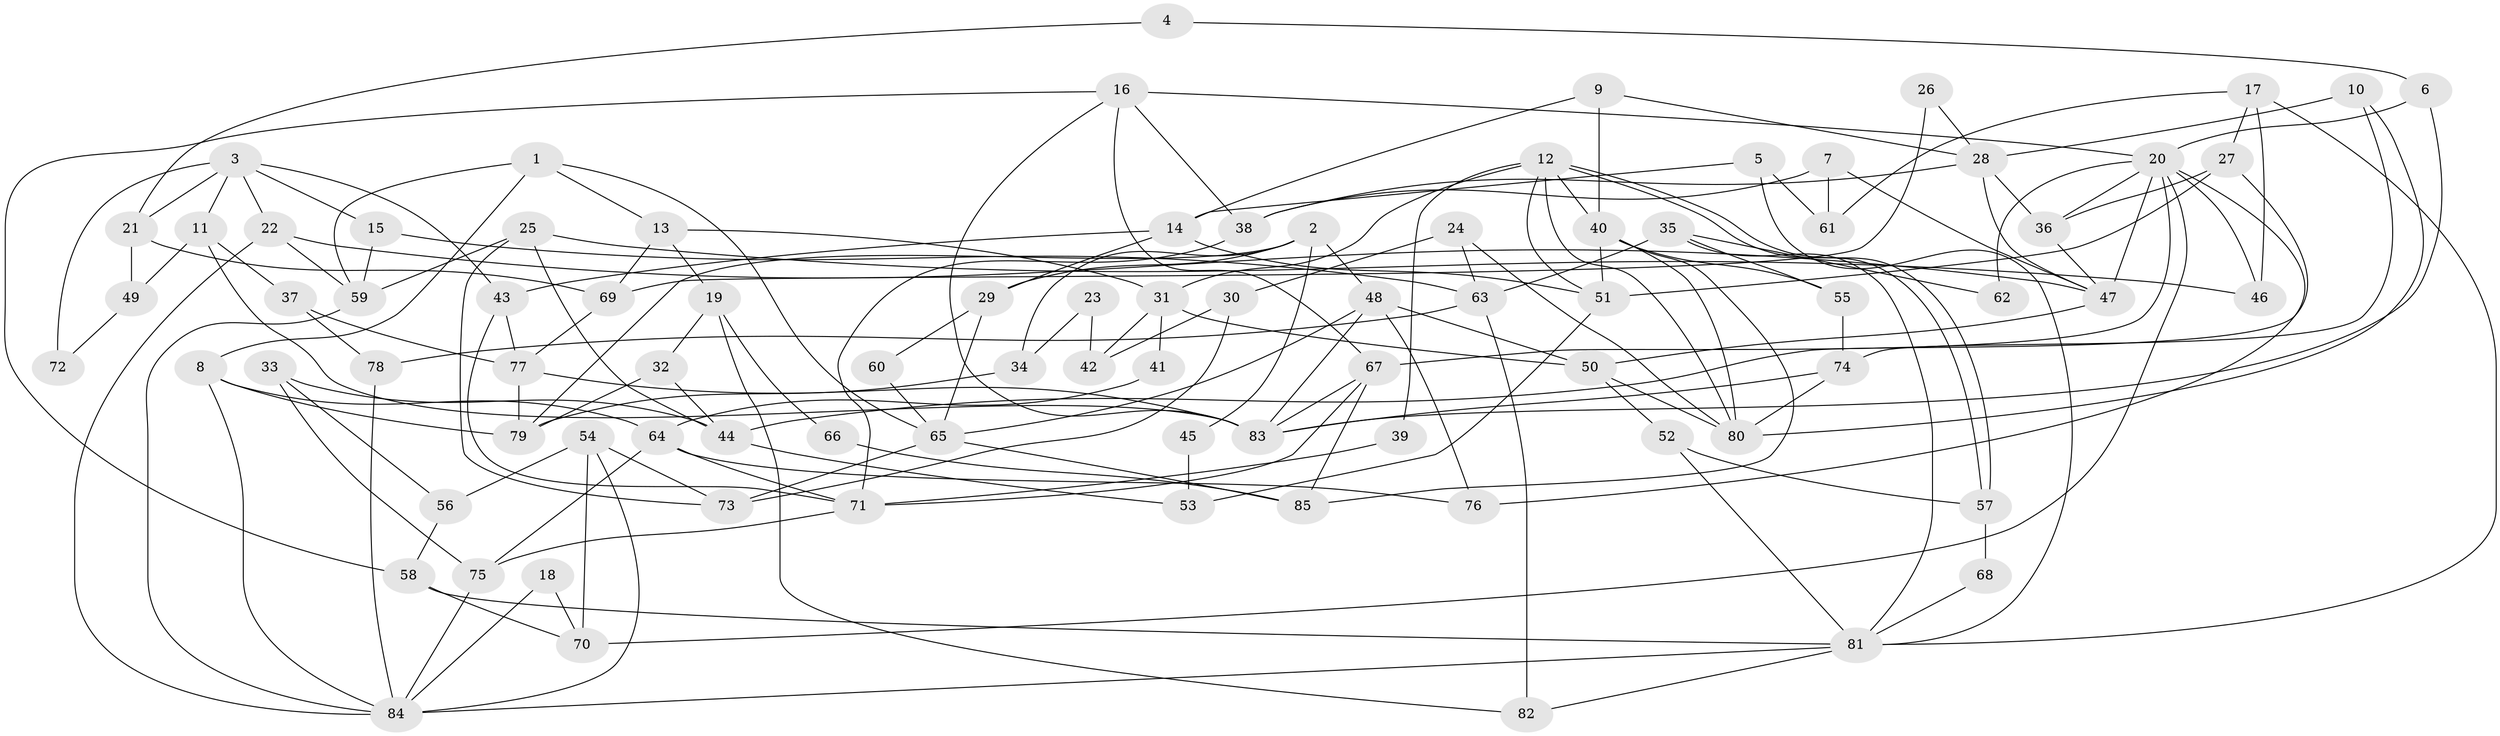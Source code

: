// Generated by graph-tools (version 1.1) at 2025/11/02/27/25 16:11:18]
// undirected, 85 vertices, 170 edges
graph export_dot {
graph [start="1"]
  node [color=gray90,style=filled];
  1;
  2;
  3;
  4;
  5;
  6;
  7;
  8;
  9;
  10;
  11;
  12;
  13;
  14;
  15;
  16;
  17;
  18;
  19;
  20;
  21;
  22;
  23;
  24;
  25;
  26;
  27;
  28;
  29;
  30;
  31;
  32;
  33;
  34;
  35;
  36;
  37;
  38;
  39;
  40;
  41;
  42;
  43;
  44;
  45;
  46;
  47;
  48;
  49;
  50;
  51;
  52;
  53;
  54;
  55;
  56;
  57;
  58;
  59;
  60;
  61;
  62;
  63;
  64;
  65;
  66;
  67;
  68;
  69;
  70;
  71;
  72;
  73;
  74;
  75;
  76;
  77;
  78;
  79;
  80;
  81;
  82;
  83;
  84;
  85;
  1 -- 65;
  1 -- 59;
  1 -- 8;
  1 -- 13;
  2 -- 79;
  2 -- 29;
  2 -- 34;
  2 -- 45;
  2 -- 48;
  3 -- 43;
  3 -- 22;
  3 -- 11;
  3 -- 15;
  3 -- 21;
  3 -- 72;
  4 -- 6;
  4 -- 21;
  5 -- 81;
  5 -- 14;
  5 -- 61;
  6 -- 83;
  6 -- 20;
  7 -- 38;
  7 -- 47;
  7 -- 61;
  8 -- 64;
  8 -- 79;
  8 -- 84;
  9 -- 28;
  9 -- 14;
  9 -- 40;
  10 -- 80;
  10 -- 28;
  10 -- 74;
  11 -- 83;
  11 -- 37;
  11 -- 49;
  12 -- 57;
  12 -- 57;
  12 -- 80;
  12 -- 31;
  12 -- 39;
  12 -- 40;
  12 -- 51;
  13 -- 31;
  13 -- 19;
  13 -- 69;
  14 -- 51;
  14 -- 43;
  14 -- 29;
  15 -- 59;
  15 -- 63;
  16 -- 20;
  16 -- 67;
  16 -- 38;
  16 -- 58;
  16 -- 83;
  17 -- 27;
  17 -- 61;
  17 -- 46;
  17 -- 81;
  18 -- 84;
  18 -- 70;
  19 -- 82;
  19 -- 32;
  19 -- 66;
  20 -- 47;
  20 -- 46;
  20 -- 36;
  20 -- 62;
  20 -- 67;
  20 -- 70;
  20 -- 76;
  21 -- 69;
  21 -- 49;
  22 -- 47;
  22 -- 84;
  22 -- 59;
  23 -- 34;
  23 -- 42;
  24 -- 63;
  24 -- 80;
  24 -- 30;
  25 -- 73;
  25 -- 59;
  25 -- 44;
  25 -- 46;
  26 -- 28;
  26 -- 69;
  27 -- 36;
  27 -- 51;
  27 -- 44;
  28 -- 47;
  28 -- 38;
  28 -- 36;
  29 -- 65;
  29 -- 60;
  30 -- 73;
  30 -- 42;
  31 -- 50;
  31 -- 41;
  31 -- 42;
  32 -- 44;
  32 -- 79;
  33 -- 44;
  33 -- 56;
  33 -- 75;
  34 -- 79;
  35 -- 81;
  35 -- 63;
  35 -- 55;
  35 -- 62;
  36 -- 47;
  37 -- 77;
  37 -- 78;
  38 -- 71;
  39 -- 71;
  40 -- 51;
  40 -- 55;
  40 -- 80;
  40 -- 85;
  41 -- 64;
  43 -- 71;
  43 -- 77;
  44 -- 53;
  45 -- 53;
  47 -- 50;
  48 -- 83;
  48 -- 50;
  48 -- 65;
  48 -- 76;
  49 -- 72;
  50 -- 80;
  50 -- 52;
  51 -- 53;
  52 -- 81;
  52 -- 57;
  54 -- 70;
  54 -- 84;
  54 -- 56;
  54 -- 73;
  55 -- 74;
  56 -- 58;
  57 -- 68;
  58 -- 81;
  58 -- 70;
  59 -- 84;
  60 -- 65;
  63 -- 78;
  63 -- 82;
  64 -- 71;
  64 -- 76;
  64 -- 75;
  65 -- 85;
  65 -- 73;
  66 -- 85;
  67 -- 83;
  67 -- 71;
  67 -- 85;
  68 -- 81;
  69 -- 77;
  71 -- 75;
  74 -- 80;
  74 -- 83;
  75 -- 84;
  77 -- 83;
  77 -- 79;
  78 -- 84;
  81 -- 84;
  81 -- 82;
}
